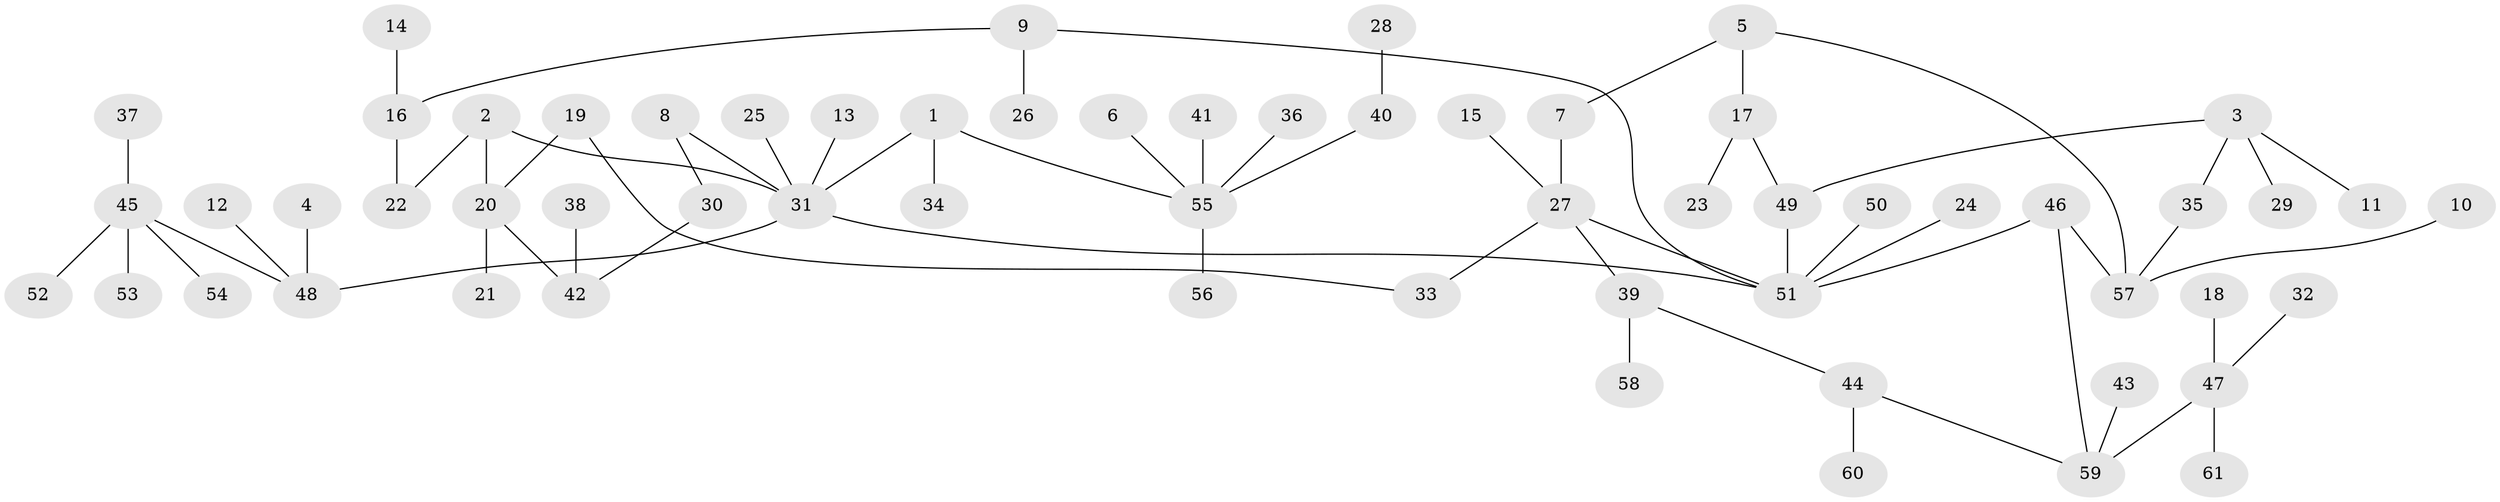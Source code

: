 // original degree distribution, {4: 0.056451612903225805, 6: 0.024193548387096774, 5: 0.06451612903225806, 8: 0.008064516129032258, 3: 0.10483870967741936, 7: 0.008064516129032258, 2: 0.23387096774193547, 1: 0.5}
// Generated by graph-tools (version 1.1) at 2025/49/03/09/25 03:49:24]
// undirected, 61 vertices, 67 edges
graph export_dot {
graph [start="1"]
  node [color=gray90,style=filled];
  1;
  2;
  3;
  4;
  5;
  6;
  7;
  8;
  9;
  10;
  11;
  12;
  13;
  14;
  15;
  16;
  17;
  18;
  19;
  20;
  21;
  22;
  23;
  24;
  25;
  26;
  27;
  28;
  29;
  30;
  31;
  32;
  33;
  34;
  35;
  36;
  37;
  38;
  39;
  40;
  41;
  42;
  43;
  44;
  45;
  46;
  47;
  48;
  49;
  50;
  51;
  52;
  53;
  54;
  55;
  56;
  57;
  58;
  59;
  60;
  61;
  1 -- 31 [weight=1.0];
  1 -- 34 [weight=1.0];
  1 -- 55 [weight=1.0];
  2 -- 20 [weight=1.0];
  2 -- 22 [weight=1.0];
  2 -- 31 [weight=1.0];
  3 -- 11 [weight=1.0];
  3 -- 29 [weight=1.0];
  3 -- 35 [weight=1.0];
  3 -- 49 [weight=1.0];
  4 -- 48 [weight=1.0];
  5 -- 7 [weight=1.0];
  5 -- 17 [weight=1.0];
  5 -- 57 [weight=1.0];
  6 -- 55 [weight=1.0];
  7 -- 27 [weight=1.0];
  8 -- 30 [weight=1.0];
  8 -- 31 [weight=1.0];
  9 -- 16 [weight=1.0];
  9 -- 26 [weight=1.0];
  9 -- 51 [weight=1.0];
  10 -- 57 [weight=1.0];
  12 -- 48 [weight=1.0];
  13 -- 31 [weight=1.0];
  14 -- 16 [weight=1.0];
  15 -- 27 [weight=1.0];
  16 -- 22 [weight=1.0];
  17 -- 23 [weight=1.0];
  17 -- 49 [weight=1.0];
  18 -- 47 [weight=1.0];
  19 -- 20 [weight=1.0];
  19 -- 33 [weight=1.0];
  20 -- 21 [weight=1.0];
  20 -- 42 [weight=1.0];
  24 -- 51 [weight=1.0];
  25 -- 31 [weight=1.0];
  27 -- 33 [weight=1.0];
  27 -- 39 [weight=1.0];
  27 -- 51 [weight=1.0];
  28 -- 40 [weight=1.0];
  30 -- 42 [weight=1.0];
  31 -- 48 [weight=1.0];
  31 -- 51 [weight=1.0];
  32 -- 47 [weight=1.0];
  35 -- 57 [weight=1.0];
  36 -- 55 [weight=1.0];
  37 -- 45 [weight=1.0];
  38 -- 42 [weight=1.0];
  39 -- 44 [weight=1.0];
  39 -- 58 [weight=1.0];
  40 -- 55 [weight=1.0];
  41 -- 55 [weight=1.0];
  43 -- 59 [weight=1.0];
  44 -- 59 [weight=1.0];
  44 -- 60 [weight=1.0];
  45 -- 48 [weight=1.0];
  45 -- 52 [weight=1.0];
  45 -- 53 [weight=1.0];
  45 -- 54 [weight=1.0];
  46 -- 51 [weight=1.0];
  46 -- 57 [weight=1.0];
  46 -- 59 [weight=1.0];
  47 -- 59 [weight=1.0];
  47 -- 61 [weight=1.0];
  49 -- 51 [weight=1.0];
  50 -- 51 [weight=1.0];
  55 -- 56 [weight=1.0];
}
